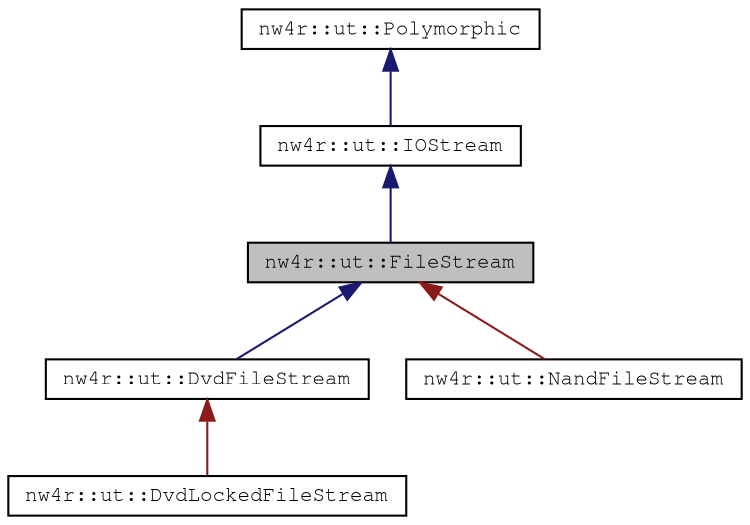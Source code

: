 digraph "nw4r::ut::FileStream"
{
 // LATEX_PDF_SIZE
  edge [fontname="FreeMono",fontsize="10",labelfontname="FreeMono",labelfontsize="10"];
  node [fontname="FreeMono",fontsize="10",shape=record];
  Node1 [label="nw4r::ut::FileStream",height=0.2,width=0.4,color="black", fillcolor="grey75", style="filled", fontcolor="black",tooltip=" "];
  Node2 -> Node1 [dir="back",color="midnightblue",fontsize="10",style="solid",fontname="FreeMono"];
  Node2 [label="nw4r::ut::IOStream",height=0.2,width=0.4,color="black", fillcolor="white", style="filled",URL="$structnw4r_1_1ut_1_1_i_o_stream.html",tooltip=" "];
  Node3 -> Node2 [dir="back",color="midnightblue",fontsize="10",style="solid",fontname="FreeMono"];
  Node3 [label="nw4r::ut::Polymorphic",height=0.2,width=0.4,color="black", fillcolor="white", style="filled",URL="$structnw4r_1_1ut_1_1_polymorphic.html",tooltip=" "];
  Node1 -> Node4 [dir="back",color="midnightblue",fontsize="10",style="solid",fontname="FreeMono"];
  Node4 [label="nw4r::ut::DvdFileStream",height=0.2,width=0.4,color="black", fillcolor="white", style="filled",URL="$structnw4r_1_1ut_1_1_dvd_file_stream.html",tooltip=" "];
  Node4 -> Node5 [dir="back",color="firebrick4",fontsize="10",style="solid",fontname="FreeMono"];
  Node5 [label="nw4r::ut::DvdLockedFileStream",height=0.2,width=0.4,color="black", fillcolor="white", style="filled",URL="$classnw4r_1_1ut_1_1_dvd_locked_file_stream.html",tooltip=" "];
  Node1 -> Node6 [dir="back",color="firebrick4",fontsize="10",style="solid",fontname="FreeMono"];
  Node6 [label="nw4r::ut::NandFileStream",height=0.2,width=0.4,color="black", fillcolor="white", style="filled",URL="$classnw4r_1_1ut_1_1_nand_file_stream.html",tooltip=" "];
}
